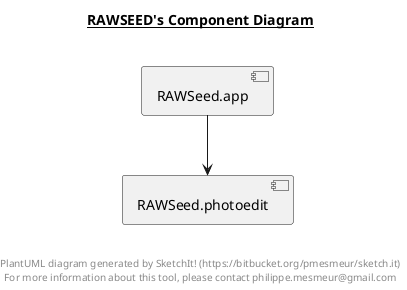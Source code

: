 @startuml

title __RAWSEED's Component Diagram__\n

  [RAWSeed.app] --> [RAWSeed.photoedit]


right footer


PlantUML diagram generated by SketchIt! (https://bitbucket.org/pmesmeur/sketch.it)
For more information about this tool, please contact philippe.mesmeur@gmail.com
endfooter

@enduml
